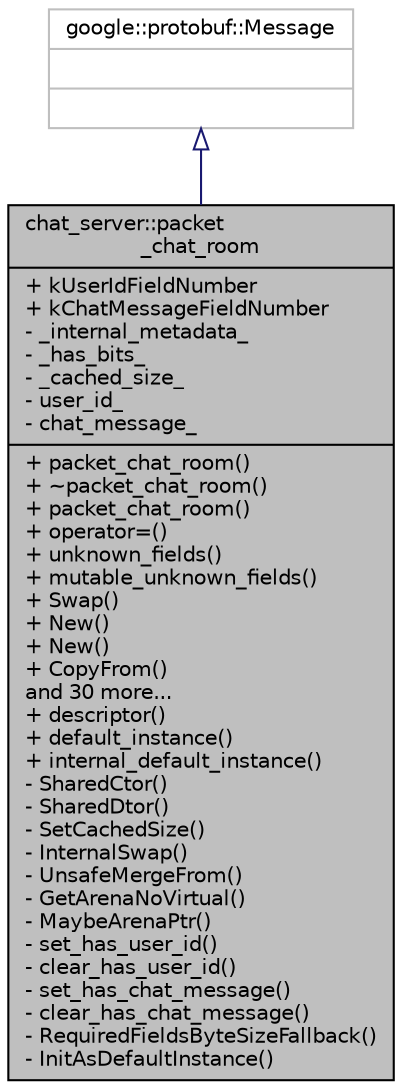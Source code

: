 digraph "chat_server::packet_chat_room"
{
  edge [fontname="Helvetica",fontsize="10",labelfontname="Helvetica",labelfontsize="10"];
  node [fontname="Helvetica",fontsize="10",shape=record];
  Node0 [label="{chat_server::packet\l_chat_room\n|+ kUserIdFieldNumber\l+ kChatMessageFieldNumber\l- _internal_metadata_\l- _has_bits_\l- _cached_size_\l- user_id_\l- chat_message_\l|+ packet_chat_room()\l+ ~packet_chat_room()\l+ packet_chat_room()\l+ operator=()\l+ unknown_fields()\l+ mutable_unknown_fields()\l+ Swap()\l+ New()\l+ New()\l+ CopyFrom()\land 30 more...\l+ descriptor()\l+ default_instance()\l+ internal_default_instance()\l- SharedCtor()\l- SharedDtor()\l- SetCachedSize()\l- InternalSwap()\l- UnsafeMergeFrom()\l- GetArenaNoVirtual()\l- MaybeArenaPtr()\l- set_has_user_id()\l- clear_has_user_id()\l- set_has_chat_message()\l- clear_has_chat_message()\l- RequiredFieldsByteSizeFallback()\l- InitAsDefaultInstance()\l}",height=0.2,width=0.4,color="black", fillcolor="grey75", style="filled", fontcolor="black"];
  Node1 -> Node0 [dir="back",color="midnightblue",fontsize="10",style="solid",arrowtail="onormal",fontname="Helvetica"];
  Node1 [label="{google::protobuf::Message\n||}",height=0.2,width=0.4,color="grey75", fillcolor="white", style="filled"];
}
